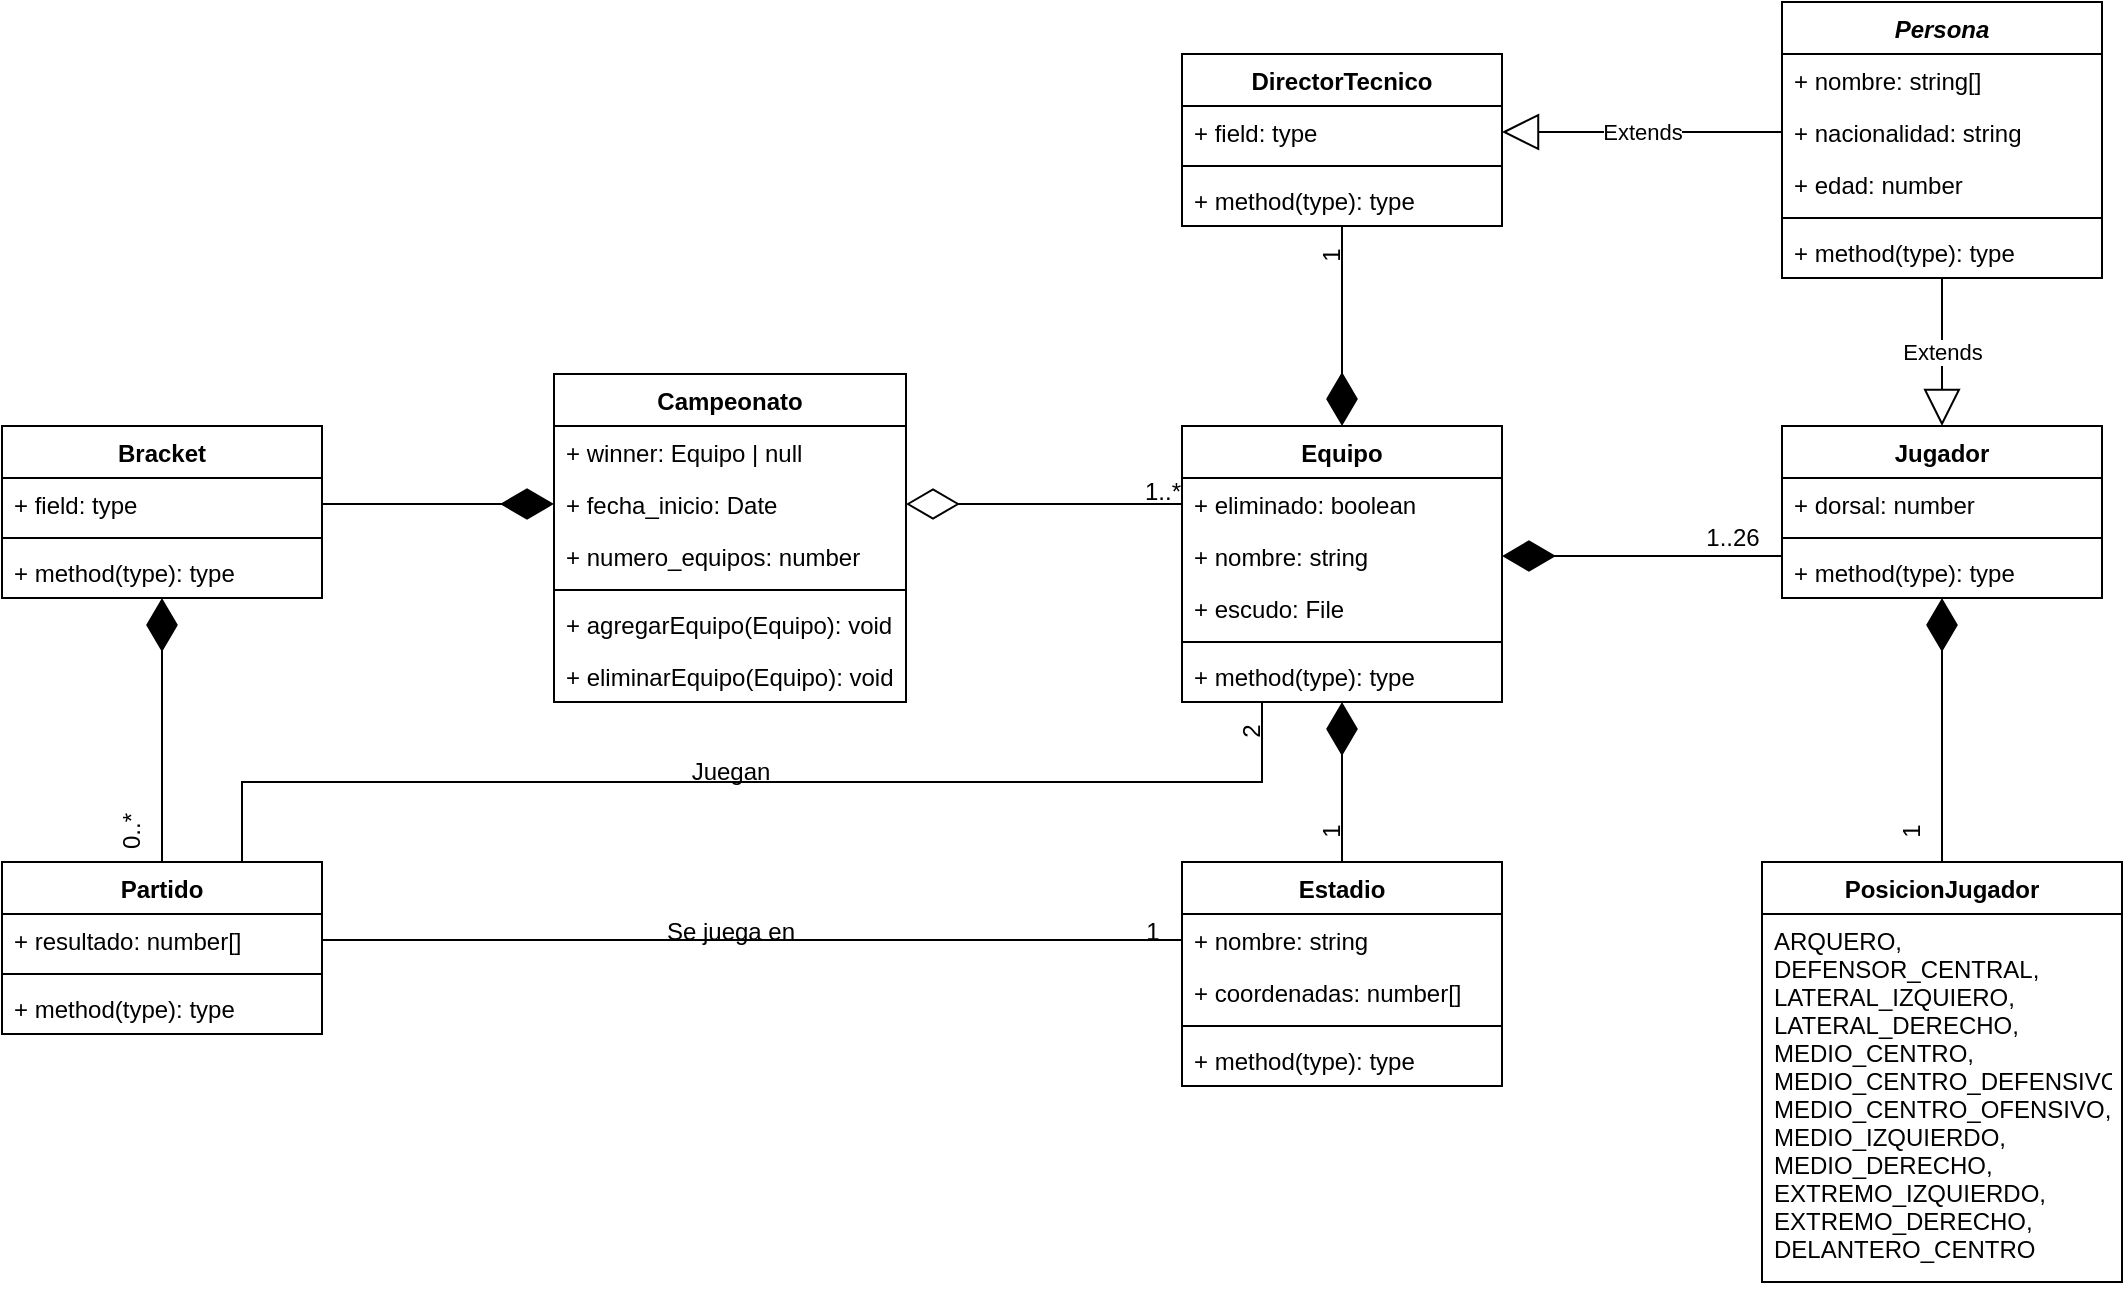 <mxfile version="20.5.2" type="device"><diagram id="C5RBs43oDa-KdzZeNtuy" name="Page-1"><mxGraphModel dx="868" dy="481" grid="1" gridSize="10" guides="1" tooltips="1" connect="1" arrows="1" fold="1" page="1" pageScale="1" pageWidth="827" pageHeight="1169" math="0" shadow="0"><root><mxCell id="WIyWlLk6GJQsqaUBKTNV-0"/><mxCell id="WIyWlLk6GJQsqaUBKTNV-1" parent="WIyWlLk6GJQsqaUBKTNV-0"/><mxCell id="YnYgKwFMJ1RTBgg2w8o9-0" value="Campeonato" style="swimlane;fontStyle=1;align=center;verticalAlign=top;childLayout=stackLayout;horizontal=1;startSize=26;horizontalStack=0;resizeParent=1;resizeParentMax=0;resizeLast=0;collapsible=1;marginBottom=0;" vertex="1" parent="WIyWlLk6GJQsqaUBKTNV-1"><mxGeometry x="326" y="186" width="176" height="164" as="geometry"/></mxCell><mxCell id="YnYgKwFMJ1RTBgg2w8o9-50" value="+ winner: Equipo | null" style="text;strokeColor=none;fillColor=none;align=left;verticalAlign=top;spacingLeft=4;spacingRight=4;overflow=hidden;rotatable=0;points=[[0,0.5],[1,0.5]];portConstraint=eastwest;" vertex="1" parent="YnYgKwFMJ1RTBgg2w8o9-0"><mxGeometry y="26" width="176" height="26" as="geometry"/></mxCell><mxCell id="YnYgKwFMJ1RTBgg2w8o9-1" value="+ fecha_inicio: Date" style="text;strokeColor=none;fillColor=none;align=left;verticalAlign=top;spacingLeft=4;spacingRight=4;overflow=hidden;rotatable=0;points=[[0,0.5],[1,0.5]];portConstraint=eastwest;" vertex="1" parent="YnYgKwFMJ1RTBgg2w8o9-0"><mxGeometry y="52" width="176" height="26" as="geometry"/></mxCell><mxCell id="YnYgKwFMJ1RTBgg2w8o9-80" value="+ numero_equipos: number" style="text;strokeColor=none;fillColor=none;align=left;verticalAlign=top;spacingLeft=4;spacingRight=4;overflow=hidden;rotatable=0;points=[[0,0.5],[1,0.5]];portConstraint=eastwest;" vertex="1" parent="YnYgKwFMJ1RTBgg2w8o9-0"><mxGeometry y="78" width="176" height="26" as="geometry"/></mxCell><mxCell id="YnYgKwFMJ1RTBgg2w8o9-2" value="" style="line;strokeWidth=1;fillColor=none;align=left;verticalAlign=middle;spacingTop=-1;spacingLeft=3;spacingRight=3;rotatable=0;labelPosition=right;points=[];portConstraint=eastwest;strokeColor=inherit;" vertex="1" parent="YnYgKwFMJ1RTBgg2w8o9-0"><mxGeometry y="104" width="176" height="8" as="geometry"/></mxCell><mxCell id="YnYgKwFMJ1RTBgg2w8o9-3" value="+ agregarEquipo(Equipo): void" style="text;strokeColor=none;fillColor=none;align=left;verticalAlign=top;spacingLeft=4;spacingRight=4;overflow=hidden;rotatable=0;points=[[0,0.5],[1,0.5]];portConstraint=eastwest;" vertex="1" parent="YnYgKwFMJ1RTBgg2w8o9-0"><mxGeometry y="112" width="176" height="26" as="geometry"/></mxCell><mxCell id="YnYgKwFMJ1RTBgg2w8o9-82" value="+ eliminarEquipo(Equipo): void" style="text;strokeColor=none;fillColor=none;align=left;verticalAlign=top;spacingLeft=4;spacingRight=4;overflow=hidden;rotatable=0;points=[[0,0.5],[1,0.5]];portConstraint=eastwest;" vertex="1" parent="YnYgKwFMJ1RTBgg2w8o9-0"><mxGeometry y="138" width="176" height="26" as="geometry"/></mxCell><mxCell id="YnYgKwFMJ1RTBgg2w8o9-4" value="Equipo" style="swimlane;fontStyle=1;align=center;verticalAlign=top;childLayout=stackLayout;horizontal=1;startSize=26;horizontalStack=0;resizeParent=1;resizeParentMax=0;resizeLast=0;collapsible=1;marginBottom=0;" vertex="1" parent="WIyWlLk6GJQsqaUBKTNV-1"><mxGeometry x="640" y="212" width="160" height="138" as="geometry"/></mxCell><mxCell id="YnYgKwFMJ1RTBgg2w8o9-11" value="+ eliminado: boolean" style="text;strokeColor=none;fillColor=none;align=left;verticalAlign=top;spacingLeft=4;spacingRight=4;overflow=hidden;rotatable=0;points=[[0,0.5],[1,0.5]];portConstraint=eastwest;" vertex="1" parent="YnYgKwFMJ1RTBgg2w8o9-4"><mxGeometry y="26" width="160" height="26" as="geometry"/></mxCell><mxCell id="YnYgKwFMJ1RTBgg2w8o9-5" value="+ nombre: string" style="text;strokeColor=none;fillColor=none;align=left;verticalAlign=top;spacingLeft=4;spacingRight=4;overflow=hidden;rotatable=0;points=[[0,0.5],[1,0.5]];portConstraint=eastwest;" vertex="1" parent="YnYgKwFMJ1RTBgg2w8o9-4"><mxGeometry y="52" width="160" height="26" as="geometry"/></mxCell><mxCell id="YnYgKwFMJ1RTBgg2w8o9-15" value="+ escudo: File" style="text;strokeColor=none;fillColor=none;align=left;verticalAlign=top;spacingLeft=4;spacingRight=4;overflow=hidden;rotatable=0;points=[[0,0.5],[1,0.5]];portConstraint=eastwest;" vertex="1" parent="YnYgKwFMJ1RTBgg2w8o9-4"><mxGeometry y="78" width="160" height="26" as="geometry"/></mxCell><mxCell id="YnYgKwFMJ1RTBgg2w8o9-6" value="" style="line;strokeWidth=1;fillColor=none;align=left;verticalAlign=middle;spacingTop=-1;spacingLeft=3;spacingRight=3;rotatable=0;labelPosition=right;points=[];portConstraint=eastwest;strokeColor=inherit;" vertex="1" parent="YnYgKwFMJ1RTBgg2w8o9-4"><mxGeometry y="104" width="160" height="8" as="geometry"/></mxCell><mxCell id="YnYgKwFMJ1RTBgg2w8o9-7" value="+ method(type): type" style="text;strokeColor=none;fillColor=none;align=left;verticalAlign=top;spacingLeft=4;spacingRight=4;overflow=hidden;rotatable=0;points=[[0,0.5],[1,0.5]];portConstraint=eastwest;" vertex="1" parent="YnYgKwFMJ1RTBgg2w8o9-4"><mxGeometry y="112" width="160" height="26" as="geometry"/></mxCell><mxCell id="YnYgKwFMJ1RTBgg2w8o9-12" value="" style="endArrow=diamondThin;endFill=0;endSize=24;html=1;rounded=0;exitX=0;exitY=0.5;exitDx=0;exitDy=0;entryX=1;entryY=0.5;entryDx=0;entryDy=0;" edge="1" parent="WIyWlLk6GJQsqaUBKTNV-1" source="YnYgKwFMJ1RTBgg2w8o9-11" target="YnYgKwFMJ1RTBgg2w8o9-1"><mxGeometry width="160" relative="1" as="geometry"><mxPoint x="380" y="360" as="sourcePoint"/><mxPoint x="540" y="360" as="targetPoint"/></mxGeometry></mxCell><mxCell id="YnYgKwFMJ1RTBgg2w8o9-14" value="1..*" style="text;html=1;align=center;verticalAlign=middle;resizable=0;points=[];autosize=1;strokeColor=none;fillColor=none;" vertex="1" parent="WIyWlLk6GJQsqaUBKTNV-1"><mxGeometry x="610" y="230" width="40" height="30" as="geometry"/></mxCell><mxCell id="YnYgKwFMJ1RTBgg2w8o9-16" value="Jugador" style="swimlane;fontStyle=1;align=center;verticalAlign=top;childLayout=stackLayout;horizontal=1;startSize=26;horizontalStack=0;resizeParent=1;resizeParentMax=0;resizeLast=0;collapsible=1;marginBottom=0;" vertex="1" parent="WIyWlLk6GJQsqaUBKTNV-1"><mxGeometry x="940" y="212" width="160" height="86" as="geometry"/></mxCell><mxCell id="YnYgKwFMJ1RTBgg2w8o9-20" value="+ dorsal: number" style="text;strokeColor=none;fillColor=none;align=left;verticalAlign=top;spacingLeft=4;spacingRight=4;overflow=hidden;rotatable=0;points=[[0,0.5],[1,0.5]];portConstraint=eastwest;" vertex="1" parent="YnYgKwFMJ1RTBgg2w8o9-16"><mxGeometry y="26" width="160" height="26" as="geometry"/></mxCell><mxCell id="YnYgKwFMJ1RTBgg2w8o9-18" value="" style="line;strokeWidth=1;fillColor=none;align=left;verticalAlign=middle;spacingTop=-1;spacingLeft=3;spacingRight=3;rotatable=0;labelPosition=right;points=[];portConstraint=eastwest;strokeColor=inherit;" vertex="1" parent="YnYgKwFMJ1RTBgg2w8o9-16"><mxGeometry y="52" width="160" height="8" as="geometry"/></mxCell><mxCell id="YnYgKwFMJ1RTBgg2w8o9-19" value="+ method(type): type" style="text;strokeColor=none;fillColor=none;align=left;verticalAlign=top;spacingLeft=4;spacingRight=4;overflow=hidden;rotatable=0;points=[[0,0.5],[1,0.5]];portConstraint=eastwest;" vertex="1" parent="YnYgKwFMJ1RTBgg2w8o9-16"><mxGeometry y="60" width="160" height="26" as="geometry"/></mxCell><mxCell id="YnYgKwFMJ1RTBgg2w8o9-22" value="" style="endArrow=diamondThin;endFill=1;endSize=24;html=1;rounded=0;entryX=1;entryY=0.5;entryDx=0;entryDy=0;exitX=0;exitY=0.5;exitDx=0;exitDy=0;" edge="1" parent="WIyWlLk6GJQsqaUBKTNV-1" target="YnYgKwFMJ1RTBgg2w8o9-5"><mxGeometry width="160" relative="1" as="geometry"><mxPoint x="940" y="277" as="sourcePoint"/><mxPoint x="960" y="430" as="targetPoint"/></mxGeometry></mxCell><mxCell id="YnYgKwFMJ1RTBgg2w8o9-23" value="1..26" style="text;html=1;align=center;verticalAlign=middle;resizable=0;points=[];autosize=1;strokeColor=none;fillColor=none;" vertex="1" parent="WIyWlLk6GJQsqaUBKTNV-1"><mxGeometry x="890" y="253" width="50" height="30" as="geometry"/></mxCell><mxCell id="YnYgKwFMJ1RTBgg2w8o9-24" value="PosicionJugador" style="swimlane;fontStyle=1;align=center;verticalAlign=top;childLayout=stackLayout;horizontal=1;startSize=26;horizontalStack=0;resizeParent=1;resizeParentMax=0;resizeLast=0;collapsible=1;marginBottom=0;" vertex="1" parent="WIyWlLk6GJQsqaUBKTNV-1"><mxGeometry x="930" y="430" width="180" height="210" as="geometry"/></mxCell><mxCell id="YnYgKwFMJ1RTBgg2w8o9-25" value="ARQUERO,&#xA;DEFENSOR_CENTRAL,&#xA;LATERAL_IZQUIERO,&#xA;LATERAL_DERECHO,&#xA;MEDIO_CENTRO,&#xA;MEDIO_CENTRO_DEFENSIVO,&#xA;MEDIO_CENTRO_OFENSIVO,&#xA;MEDIO_IZQUIERDO,&#xA;MEDIO_DERECHO,&#xA;EXTREMO_IZQUIERDO,&#xA;EXTREMO_DERECHO,&#xA;DELANTERO_CENTRO&#xA;" style="text;strokeColor=none;fillColor=none;align=left;verticalAlign=top;spacingLeft=4;spacingRight=4;overflow=hidden;rotatable=0;points=[[0,0.5],[1,0.5]];portConstraint=eastwest;" vertex="1" parent="YnYgKwFMJ1RTBgg2w8o9-24"><mxGeometry y="26" width="180" height="184" as="geometry"/></mxCell><mxCell id="YnYgKwFMJ1RTBgg2w8o9-28" value="" style="endArrow=diamondThin;endFill=1;endSize=24;html=1;rounded=0;entryX=0.5;entryY=1;entryDx=0;entryDy=0;exitX=0.5;exitY=0;exitDx=0;exitDy=0;" edge="1" parent="WIyWlLk6GJQsqaUBKTNV-1" source="YnYgKwFMJ1RTBgg2w8o9-24" target="YnYgKwFMJ1RTBgg2w8o9-16"><mxGeometry width="160" relative="1" as="geometry"><mxPoint x="770" y="440" as="sourcePoint"/><mxPoint x="930" y="440" as="targetPoint"/></mxGeometry></mxCell><mxCell id="YnYgKwFMJ1RTBgg2w8o9-29" value="Persona" style="swimlane;fontStyle=3;align=center;verticalAlign=top;childLayout=stackLayout;horizontal=1;startSize=26;horizontalStack=0;resizeParent=1;resizeParentMax=0;resizeLast=0;collapsible=1;marginBottom=0;" vertex="1" parent="WIyWlLk6GJQsqaUBKTNV-1"><mxGeometry x="940" width="160" height="138" as="geometry"/></mxCell><mxCell id="YnYgKwFMJ1RTBgg2w8o9-30" value="+ nombre: string[]" style="text;strokeColor=none;fillColor=none;align=left;verticalAlign=top;spacingLeft=4;spacingRight=4;overflow=hidden;rotatable=0;points=[[0,0.5],[1,0.5]];portConstraint=eastwest;" vertex="1" parent="YnYgKwFMJ1RTBgg2w8o9-29"><mxGeometry y="26" width="160" height="26" as="geometry"/></mxCell><mxCell id="YnYgKwFMJ1RTBgg2w8o9-33" value="+ nacionalidad: string" style="text;strokeColor=none;fillColor=none;align=left;verticalAlign=top;spacingLeft=4;spacingRight=4;overflow=hidden;rotatable=0;points=[[0,0.5],[1,0.5]];portConstraint=eastwest;" vertex="1" parent="YnYgKwFMJ1RTBgg2w8o9-29"><mxGeometry y="52" width="160" height="26" as="geometry"/></mxCell><mxCell id="YnYgKwFMJ1RTBgg2w8o9-34" value="+ edad: number" style="text;strokeColor=none;fillColor=none;align=left;verticalAlign=top;spacingLeft=4;spacingRight=4;overflow=hidden;rotatable=0;points=[[0,0.5],[1,0.5]];portConstraint=eastwest;" vertex="1" parent="YnYgKwFMJ1RTBgg2w8o9-29"><mxGeometry y="78" width="160" height="26" as="geometry"/></mxCell><mxCell id="YnYgKwFMJ1RTBgg2w8o9-31" value="" style="line;strokeWidth=1;fillColor=none;align=left;verticalAlign=middle;spacingTop=-1;spacingLeft=3;spacingRight=3;rotatable=0;labelPosition=right;points=[];portConstraint=eastwest;strokeColor=inherit;" vertex="1" parent="YnYgKwFMJ1RTBgg2w8o9-29"><mxGeometry y="104" width="160" height="8" as="geometry"/></mxCell><mxCell id="YnYgKwFMJ1RTBgg2w8o9-32" value="+ method(type): type" style="text;strokeColor=none;fillColor=none;align=left;verticalAlign=top;spacingLeft=4;spacingRight=4;overflow=hidden;rotatable=0;points=[[0,0.5],[1,0.5]];portConstraint=eastwest;" vertex="1" parent="YnYgKwFMJ1RTBgg2w8o9-29"><mxGeometry y="112" width="160" height="26" as="geometry"/></mxCell><mxCell id="YnYgKwFMJ1RTBgg2w8o9-35" value="Extends" style="endArrow=block;endSize=16;endFill=0;html=1;rounded=0;exitX=0.5;exitY=1;exitDx=0;exitDy=0;entryX=0.5;entryY=0;entryDx=0;entryDy=0;" edge="1" parent="WIyWlLk6GJQsqaUBKTNV-1" source="YnYgKwFMJ1RTBgg2w8o9-29" target="YnYgKwFMJ1RTBgg2w8o9-16"><mxGeometry width="160" relative="1" as="geometry"><mxPoint x="1140" y="170" as="sourcePoint"/><mxPoint x="1300" y="170" as="targetPoint"/></mxGeometry></mxCell><mxCell id="YnYgKwFMJ1RTBgg2w8o9-36" value="DirectorTecnico" style="swimlane;fontStyle=1;align=center;verticalAlign=top;childLayout=stackLayout;horizontal=1;startSize=26;horizontalStack=0;resizeParent=1;resizeParentMax=0;resizeLast=0;collapsible=1;marginBottom=0;" vertex="1" parent="WIyWlLk6GJQsqaUBKTNV-1"><mxGeometry x="640" y="26" width="160" height="86" as="geometry"/></mxCell><mxCell id="YnYgKwFMJ1RTBgg2w8o9-37" value="+ field: type" style="text;strokeColor=none;fillColor=none;align=left;verticalAlign=top;spacingLeft=4;spacingRight=4;overflow=hidden;rotatable=0;points=[[0,0.5],[1,0.5]];portConstraint=eastwest;" vertex="1" parent="YnYgKwFMJ1RTBgg2w8o9-36"><mxGeometry y="26" width="160" height="26" as="geometry"/></mxCell><mxCell id="YnYgKwFMJ1RTBgg2w8o9-38" value="" style="line;strokeWidth=1;fillColor=none;align=left;verticalAlign=middle;spacingTop=-1;spacingLeft=3;spacingRight=3;rotatable=0;labelPosition=right;points=[];portConstraint=eastwest;strokeColor=inherit;" vertex="1" parent="YnYgKwFMJ1RTBgg2w8o9-36"><mxGeometry y="52" width="160" height="8" as="geometry"/></mxCell><mxCell id="YnYgKwFMJ1RTBgg2w8o9-39" value="+ method(type): type" style="text;strokeColor=none;fillColor=none;align=left;verticalAlign=top;spacingLeft=4;spacingRight=4;overflow=hidden;rotatable=0;points=[[0,0.5],[1,0.5]];portConstraint=eastwest;" vertex="1" parent="YnYgKwFMJ1RTBgg2w8o9-36"><mxGeometry y="60" width="160" height="26" as="geometry"/></mxCell><mxCell id="YnYgKwFMJ1RTBgg2w8o9-40" value="Extends" style="endArrow=block;endSize=16;endFill=0;html=1;rounded=0;exitX=0;exitY=0.5;exitDx=0;exitDy=0;entryX=1;entryY=0.5;entryDx=0;entryDy=0;" edge="1" parent="WIyWlLk6GJQsqaUBKTNV-1" source="YnYgKwFMJ1RTBgg2w8o9-33" target="YnYgKwFMJ1RTBgg2w8o9-37"><mxGeometry width="160" relative="1" as="geometry"><mxPoint x="770" y="150" as="sourcePoint"/><mxPoint x="930" y="150" as="targetPoint"/></mxGeometry></mxCell><mxCell id="YnYgKwFMJ1RTBgg2w8o9-41" value="" style="endArrow=diamondThin;endFill=1;endSize=24;html=1;rounded=0;exitX=0.5;exitY=1;exitDx=0;exitDy=0;entryX=0.5;entryY=0;entryDx=0;entryDy=0;" edge="1" parent="WIyWlLk6GJQsqaUBKTNV-1" source="YnYgKwFMJ1RTBgg2w8o9-36" target="YnYgKwFMJ1RTBgg2w8o9-4"><mxGeometry width="160" relative="1" as="geometry"><mxPoint x="580" y="170" as="sourcePoint"/><mxPoint x="740" y="170" as="targetPoint"/></mxGeometry></mxCell><mxCell id="YnYgKwFMJ1RTBgg2w8o9-42" value="1" style="text;html=1;align=center;verticalAlign=middle;resizable=0;points=[];autosize=1;strokeColor=none;fillColor=none;rotation=270;" vertex="1" parent="WIyWlLk6GJQsqaUBKTNV-1"><mxGeometry x="700" y="112" width="30" height="30" as="geometry"/></mxCell><mxCell id="YnYgKwFMJ1RTBgg2w8o9-43" value="Bracket" style="swimlane;fontStyle=1;align=center;verticalAlign=top;childLayout=stackLayout;horizontal=1;startSize=26;horizontalStack=0;resizeParent=1;resizeParentMax=0;resizeLast=0;collapsible=1;marginBottom=0;" vertex="1" parent="WIyWlLk6GJQsqaUBKTNV-1"><mxGeometry x="50" y="212" width="160" height="86" as="geometry"/></mxCell><mxCell id="YnYgKwFMJ1RTBgg2w8o9-44" value="+ field: type" style="text;strokeColor=none;fillColor=none;align=left;verticalAlign=top;spacingLeft=4;spacingRight=4;overflow=hidden;rotatable=0;points=[[0,0.5],[1,0.5]];portConstraint=eastwest;" vertex="1" parent="YnYgKwFMJ1RTBgg2w8o9-43"><mxGeometry y="26" width="160" height="26" as="geometry"/></mxCell><mxCell id="YnYgKwFMJ1RTBgg2w8o9-45" value="" style="line;strokeWidth=1;fillColor=none;align=left;verticalAlign=middle;spacingTop=-1;spacingLeft=3;spacingRight=3;rotatable=0;labelPosition=right;points=[];portConstraint=eastwest;strokeColor=inherit;" vertex="1" parent="YnYgKwFMJ1RTBgg2w8o9-43"><mxGeometry y="52" width="160" height="8" as="geometry"/></mxCell><mxCell id="YnYgKwFMJ1RTBgg2w8o9-46" value="+ method(type): type" style="text;strokeColor=none;fillColor=none;align=left;verticalAlign=top;spacingLeft=4;spacingRight=4;overflow=hidden;rotatable=0;points=[[0,0.5],[1,0.5]];portConstraint=eastwest;" vertex="1" parent="YnYgKwFMJ1RTBgg2w8o9-43"><mxGeometry y="60" width="160" height="26" as="geometry"/></mxCell><mxCell id="YnYgKwFMJ1RTBgg2w8o9-51" value="Estadio" style="swimlane;fontStyle=1;align=center;verticalAlign=top;childLayout=stackLayout;horizontal=1;startSize=26;horizontalStack=0;resizeParent=1;resizeParentMax=0;resizeLast=0;collapsible=1;marginBottom=0;" vertex="1" parent="WIyWlLk6GJQsqaUBKTNV-1"><mxGeometry x="640" y="430" width="160" height="112" as="geometry"/></mxCell><mxCell id="YnYgKwFMJ1RTBgg2w8o9-52" value="+ nombre: string" style="text;strokeColor=none;fillColor=none;align=left;verticalAlign=top;spacingLeft=4;spacingRight=4;overflow=hidden;rotatable=0;points=[[0,0.5],[1,0.5]];portConstraint=eastwest;" vertex="1" parent="YnYgKwFMJ1RTBgg2w8o9-51"><mxGeometry y="26" width="160" height="26" as="geometry"/></mxCell><mxCell id="YnYgKwFMJ1RTBgg2w8o9-55" value="+ coordenadas: number[]" style="text;strokeColor=none;fillColor=none;align=left;verticalAlign=top;spacingLeft=4;spacingRight=4;overflow=hidden;rotatable=0;points=[[0,0.5],[1,0.5]];portConstraint=eastwest;" vertex="1" parent="YnYgKwFMJ1RTBgg2w8o9-51"><mxGeometry y="52" width="160" height="26" as="geometry"/></mxCell><mxCell id="YnYgKwFMJ1RTBgg2w8o9-53" value="" style="line;strokeWidth=1;fillColor=none;align=left;verticalAlign=middle;spacingTop=-1;spacingLeft=3;spacingRight=3;rotatable=0;labelPosition=right;points=[];portConstraint=eastwest;strokeColor=inherit;" vertex="1" parent="YnYgKwFMJ1RTBgg2w8o9-51"><mxGeometry y="78" width="160" height="8" as="geometry"/></mxCell><mxCell id="YnYgKwFMJ1RTBgg2w8o9-54" value="+ method(type): type" style="text;strokeColor=none;fillColor=none;align=left;verticalAlign=top;spacingLeft=4;spacingRight=4;overflow=hidden;rotatable=0;points=[[0,0.5],[1,0.5]];portConstraint=eastwest;" vertex="1" parent="YnYgKwFMJ1RTBgg2w8o9-51"><mxGeometry y="86" width="160" height="26" as="geometry"/></mxCell><mxCell id="YnYgKwFMJ1RTBgg2w8o9-56" value="" style="endArrow=diamondThin;endFill=1;endSize=24;html=1;rounded=0;entryX=0.5;entryY=1;entryDx=0;entryDy=0;exitX=0.5;exitY=0;exitDx=0;exitDy=0;" edge="1" parent="WIyWlLk6GJQsqaUBKTNV-1" source="YnYgKwFMJ1RTBgg2w8o9-51" target="YnYgKwFMJ1RTBgg2w8o9-4"><mxGeometry width="160" relative="1" as="geometry"><mxPoint x="460" y="450" as="sourcePoint"/><mxPoint x="620" y="450" as="targetPoint"/></mxGeometry></mxCell><mxCell id="YnYgKwFMJ1RTBgg2w8o9-57" value="1" style="text;html=1;align=center;verticalAlign=middle;resizable=0;points=[];autosize=1;strokeColor=none;fillColor=none;rotation=270;" vertex="1" parent="WIyWlLk6GJQsqaUBKTNV-1"><mxGeometry x="700" y="400" width="30" height="30" as="geometry"/></mxCell><mxCell id="YnYgKwFMJ1RTBgg2w8o9-58" value="Partido" style="swimlane;fontStyle=1;align=center;verticalAlign=top;childLayout=stackLayout;horizontal=1;startSize=26;horizontalStack=0;resizeParent=1;resizeParentMax=0;resizeLast=0;collapsible=1;marginBottom=0;" vertex="1" parent="WIyWlLk6GJQsqaUBKTNV-1"><mxGeometry x="50" y="430" width="160" height="86" as="geometry"/></mxCell><mxCell id="YnYgKwFMJ1RTBgg2w8o9-78" value="+ resultado: number[]" style="text;strokeColor=none;fillColor=none;align=left;verticalAlign=top;spacingLeft=4;spacingRight=4;overflow=hidden;rotatable=0;points=[[0,0.5],[1,0.5]];portConstraint=eastwest;" vertex="1" parent="YnYgKwFMJ1RTBgg2w8o9-58"><mxGeometry y="26" width="160" height="26" as="geometry"/></mxCell><mxCell id="YnYgKwFMJ1RTBgg2w8o9-60" value="" style="line;strokeWidth=1;fillColor=none;align=left;verticalAlign=middle;spacingTop=-1;spacingLeft=3;spacingRight=3;rotatable=0;labelPosition=right;points=[];portConstraint=eastwest;strokeColor=inherit;" vertex="1" parent="YnYgKwFMJ1RTBgg2w8o9-58"><mxGeometry y="52" width="160" height="8" as="geometry"/></mxCell><mxCell id="YnYgKwFMJ1RTBgg2w8o9-61" value="+ method(type): type" style="text;strokeColor=none;fillColor=none;align=left;verticalAlign=top;spacingLeft=4;spacingRight=4;overflow=hidden;rotatable=0;points=[[0,0.5],[1,0.5]];portConstraint=eastwest;" vertex="1" parent="YnYgKwFMJ1RTBgg2w8o9-58"><mxGeometry y="60" width="160" height="26" as="geometry"/></mxCell><mxCell id="YnYgKwFMJ1RTBgg2w8o9-63" value="" style="endArrow=diamondThin;endFill=1;endSize=24;html=1;rounded=0;exitX=1;exitY=0.5;exitDx=0;exitDy=0;entryX=0;entryY=0.5;entryDx=0;entryDy=0;" edge="1" parent="WIyWlLk6GJQsqaUBKTNV-1" source="YnYgKwFMJ1RTBgg2w8o9-44" target="YnYgKwFMJ1RTBgg2w8o9-1"><mxGeometry width="160" relative="1" as="geometry"><mxPoint x="210" y="330" as="sourcePoint"/><mxPoint x="370" y="330" as="targetPoint"/></mxGeometry></mxCell><mxCell id="YnYgKwFMJ1RTBgg2w8o9-66" value="" style="endArrow=none;html=1;edgeStyle=orthogonalEdgeStyle;rounded=0;exitX=0.75;exitY=0;exitDx=0;exitDy=0;entryX=0.25;entryY=1;entryDx=0;entryDy=0;" edge="1" parent="WIyWlLk6GJQsqaUBKTNV-1" source="YnYgKwFMJ1RTBgg2w8o9-58" target="YnYgKwFMJ1RTBgg2w8o9-4"><mxGeometry relative="1" as="geometry"><mxPoint x="290" y="470" as="sourcePoint"/><mxPoint x="450" y="470" as="targetPoint"/></mxGeometry></mxCell><mxCell id="YnYgKwFMJ1RTBgg2w8o9-69" value="Juegan" style="text;html=1;align=center;verticalAlign=middle;resizable=0;points=[];autosize=1;strokeColor=none;fillColor=none;" vertex="1" parent="WIyWlLk6GJQsqaUBKTNV-1"><mxGeometry x="384" y="370" width="60" height="30" as="geometry"/></mxCell><mxCell id="YnYgKwFMJ1RTBgg2w8o9-70" value="2" style="text;html=1;align=center;verticalAlign=middle;resizable=0;points=[];autosize=1;strokeColor=none;fillColor=none;rotation=-90;" vertex="1" parent="WIyWlLk6GJQsqaUBKTNV-1"><mxGeometry x="660" y="350" width="30" height="30" as="geometry"/></mxCell><mxCell id="YnYgKwFMJ1RTBgg2w8o9-73" value="" style="endArrow=none;html=1;edgeStyle=orthogonalEdgeStyle;rounded=0;exitX=1;exitY=0.5;exitDx=0;exitDy=0;entryX=0;entryY=0.5;entryDx=0;entryDy=0;" edge="1" parent="WIyWlLk6GJQsqaUBKTNV-1" source="YnYgKwFMJ1RTBgg2w8o9-78" target="YnYgKwFMJ1RTBgg2w8o9-52"><mxGeometry relative="1" as="geometry"><mxPoint x="310" y="460" as="sourcePoint"/><mxPoint x="470" y="460" as="targetPoint"/></mxGeometry></mxCell><mxCell id="YnYgKwFMJ1RTBgg2w8o9-76" value="Se juega en" style="text;html=1;align=center;verticalAlign=middle;resizable=0;points=[];autosize=1;strokeColor=none;fillColor=none;" vertex="1" parent="WIyWlLk6GJQsqaUBKTNV-1"><mxGeometry x="369" y="450" width="90" height="30" as="geometry"/></mxCell><mxCell id="YnYgKwFMJ1RTBgg2w8o9-77" value="1" style="text;html=1;align=center;verticalAlign=middle;resizable=0;points=[];autosize=1;strokeColor=none;fillColor=none;" vertex="1" parent="WIyWlLk6GJQsqaUBKTNV-1"><mxGeometry x="610" y="450" width="30" height="30" as="geometry"/></mxCell><mxCell id="YnYgKwFMJ1RTBgg2w8o9-79" value="0..*" style="text;html=1;align=center;verticalAlign=middle;resizable=0;points=[];autosize=1;strokeColor=none;fillColor=none;rotation=-90;" vertex="1" parent="WIyWlLk6GJQsqaUBKTNV-1"><mxGeometry x="95" y="400" width="40" height="30" as="geometry"/></mxCell><mxCell id="YnYgKwFMJ1RTBgg2w8o9-81" value="" style="endArrow=diamondThin;endFill=1;endSize=24;html=1;rounded=0;exitX=0.5;exitY=0;exitDx=0;exitDy=0;entryX=0.5;entryY=1;entryDx=0;entryDy=0;" edge="1" parent="WIyWlLk6GJQsqaUBKTNV-1" source="YnYgKwFMJ1RTBgg2w8o9-58" target="YnYgKwFMJ1RTBgg2w8o9-43"><mxGeometry width="160" relative="1" as="geometry"><mxPoint x="40" y="270" as="sourcePoint"/><mxPoint x="200" y="270" as="targetPoint"/></mxGeometry></mxCell><mxCell id="YnYgKwFMJ1RTBgg2w8o9-83" value="1" style="text;html=1;align=center;verticalAlign=middle;resizable=0;points=[];autosize=1;strokeColor=none;fillColor=none;rotation=-90;" vertex="1" parent="WIyWlLk6GJQsqaUBKTNV-1"><mxGeometry x="990" y="400" width="30" height="30" as="geometry"/></mxCell></root></mxGraphModel></diagram></mxfile>
